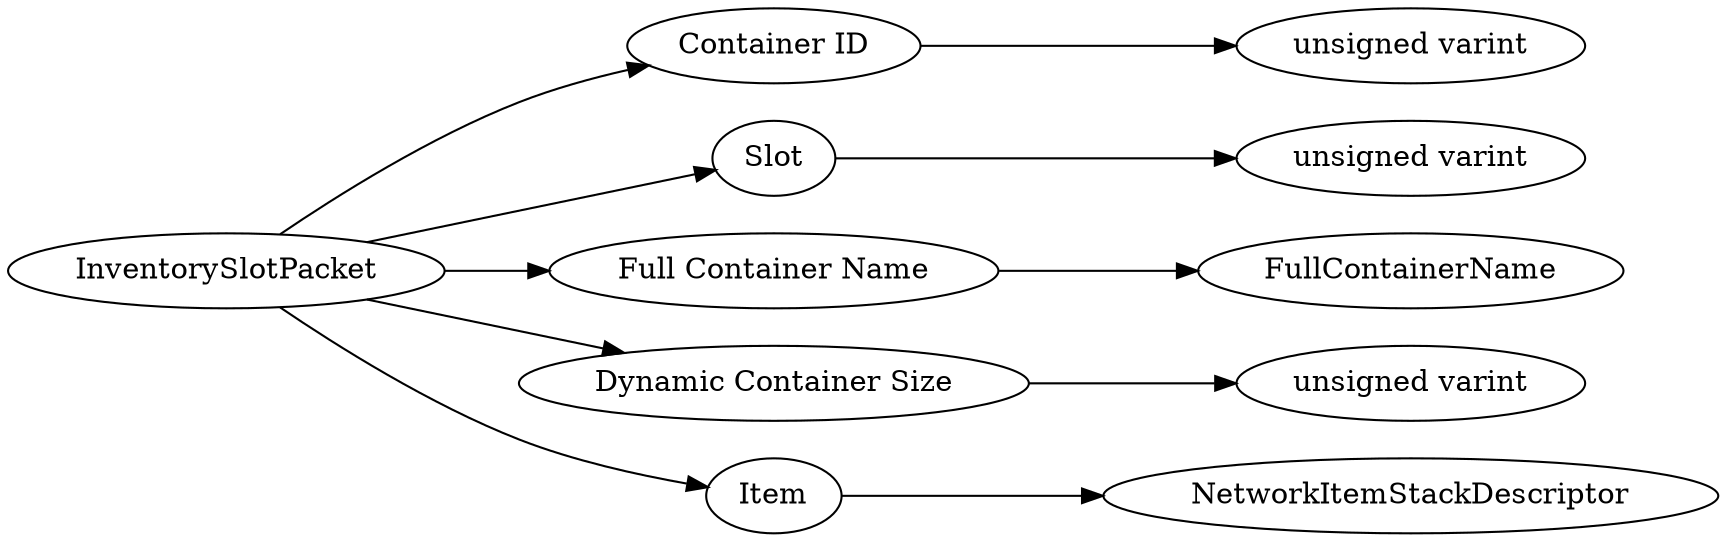 digraph "InventorySlotPacket" {
rankdir = LR
0
0 -> 1
1 -> 2
0 -> 3
3 -> 4
0 -> 5
5 -> 6
0 -> 7
7 -> 8
0 -> 9
9 -> 10

0 [label="InventorySlotPacket",comment="name: \"InventorySlotPacket\", typeName: \"\", id: 0, branchId: 50, recurseId: -1, attributes: 0, notes: \"\""];
1 [label="Container ID",comment="name: \"Container ID\", typeName: \"\", id: 1, branchId: 0, recurseId: -1, attributes: 0, notes: \"\""];
2 [label="unsigned varint",comment="name: \"unsigned varint\", typeName: \"\", id: 2, branchId: 0, recurseId: -1, attributes: 512, notes: \"\""];
3 [label="Slot",comment="name: \"Slot\", typeName: \"\", id: 3, branchId: 0, recurseId: -1, attributes: 0, notes: \"\""];
4 [label="unsigned varint",comment="name: \"unsigned varint\", typeName: \"\", id: 4, branchId: 0, recurseId: -1, attributes: 512, notes: \"\""];
5 [label="Full Container Name",comment="name: \"Full Container Name\", typeName: \"FullContainerName\", id: 5, branchId: 0, recurseId: -1, attributes: 256, notes: \"Used to reference a specific container within a given screen container context\""];
6 [label="FullContainerName",comment="name: \"FullContainerName\", typeName: \"\", id: 6, branchId: 0, recurseId: -1, attributes: 512, notes: \"\""];
7 [label="Dynamic Container Size",comment="name: \"Dynamic Container Size\", typeName: \"\", id: 7, branchId: 0, recurseId: -1, attributes: 0, notes: \"Size of the container if it is dynamic, zero otherwise\""];
8 [label="unsigned varint",comment="name: \"unsigned varint\", typeName: \"\", id: 8, branchId: 0, recurseId: -1, attributes: 512, notes: \"\""];
9 [label="Item",comment="name: \"Item\", typeName: \"NetworkItemStackDescriptor\", id: 9, branchId: 0, recurseId: -1, attributes: 256, notes: \"\""];
10 [label="NetworkItemStackDescriptor",comment="name: \"NetworkItemStackDescriptor\", typeName: \"\", id: 10, branchId: 0, recurseId: -1, attributes: 512, notes: \"\""];
{ rank = max;2;4;6;8;10}

}
